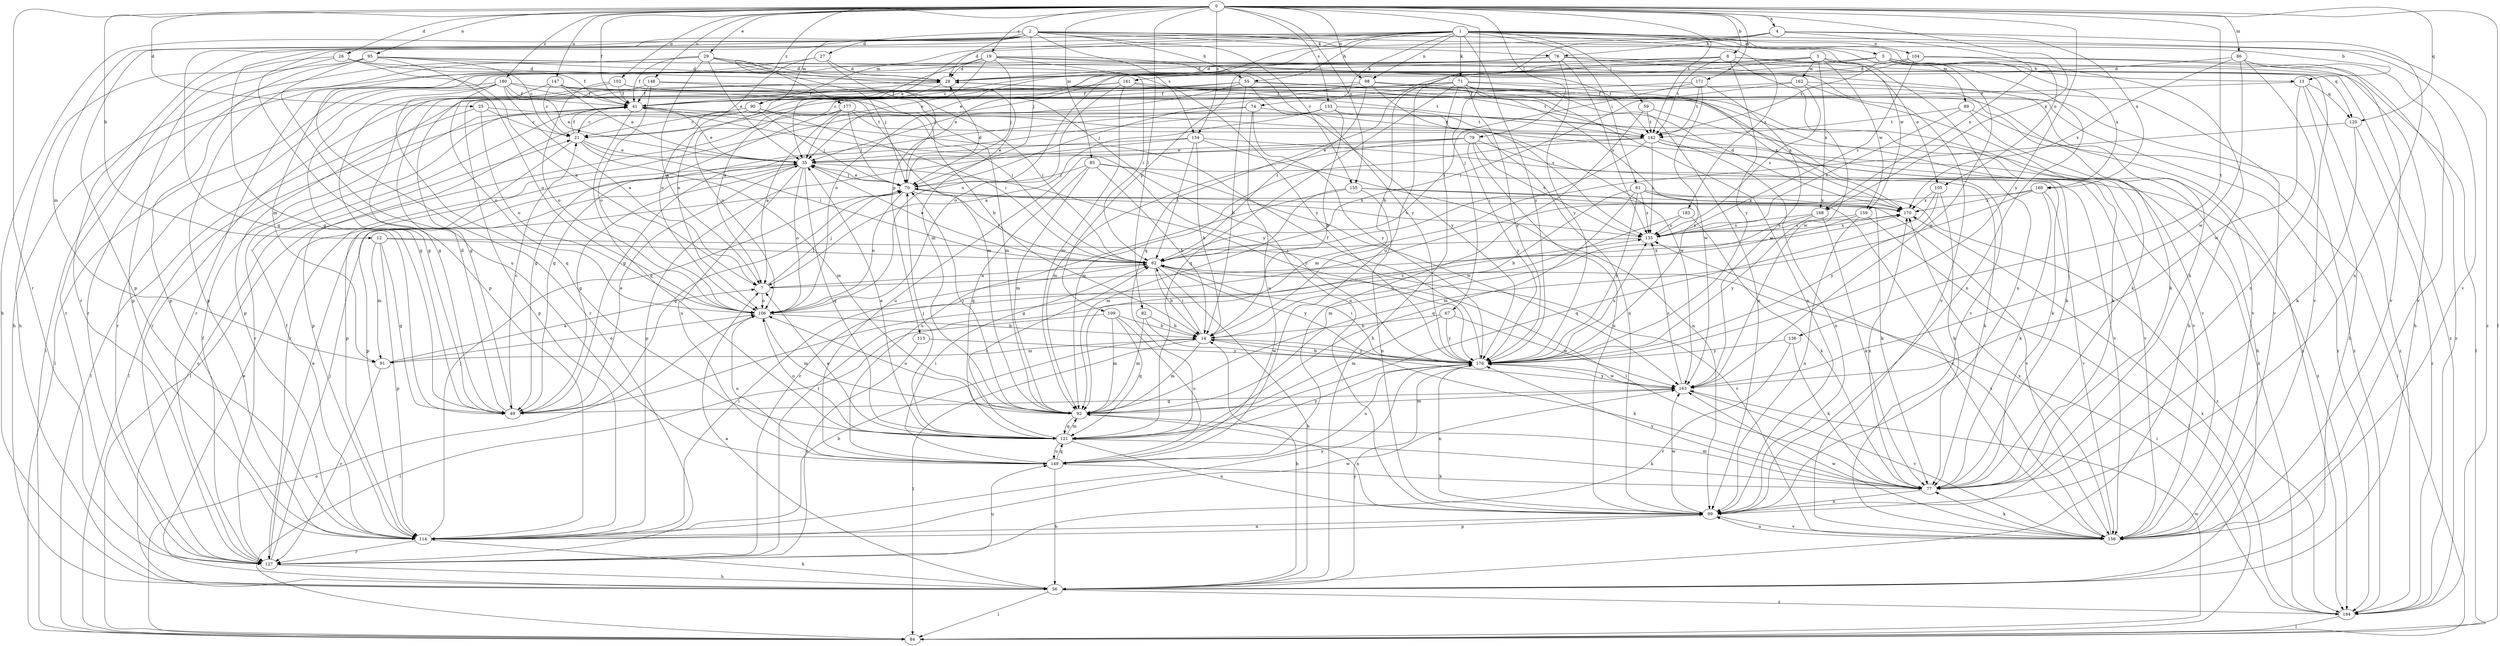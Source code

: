 strict digraph  {
0;
1;
2;
3;
4;
5;
7;
8;
12;
13;
14;
19;
21;
25;
26;
27;
28;
29;
35;
41;
49;
55;
56;
59;
61;
62;
67;
70;
71;
74;
76;
77;
79;
82;
84;
85;
86;
89;
90;
91;
92;
95;
98;
99;
102;
104;
105;
106;
109;
113;
114;
120;
121;
127;
133;
134;
135;
136;
142;
147;
148;
149;
155;
156;
159;
161;
162;
163;
168;
169;
170;
171;
176;
177;
180;
183;
184;
0 -> 4  [label=a];
0 -> 8  [label=b];
0 -> 12  [label=b];
0 -> 19  [label=c];
0 -> 25  [label=d];
0 -> 26  [label=d];
0 -> 29  [label=e];
0 -> 41  [label=f];
0 -> 67  [label=j];
0 -> 79  [label=l];
0 -> 82  [label=l];
0 -> 84  [label=l];
0 -> 85  [label=m];
0 -> 86  [label=m];
0 -> 95  [label=n];
0 -> 98  [label=n];
0 -> 102  [label=o];
0 -> 120  [label=q];
0 -> 127  [label=r];
0 -> 133  [label=s];
0 -> 134  [label=s];
0 -> 136  [label=t];
0 -> 142  [label=t];
0 -> 147  [label=u];
0 -> 148  [label=u];
0 -> 155  [label=v];
0 -> 168  [label=x];
0 -> 171  [label=y];
0 -> 176  [label=y];
0 -> 177  [label=z];
0 -> 180  [label=z];
1 -> 5  [label=a];
1 -> 35  [label=e];
1 -> 49  [label=g];
1 -> 55  [label=h];
1 -> 59  [label=i];
1 -> 61  [label=i];
1 -> 71  [label=k];
1 -> 74  [label=k];
1 -> 89  [label=m];
1 -> 90  [label=m];
1 -> 98  [label=n];
1 -> 104  [label=o];
1 -> 105  [label=o];
1 -> 109  [label=p];
1 -> 113  [label=p];
1 -> 127  [label=r];
1 -> 176  [label=y];
1 -> 183  [label=z];
1 -> 184  [label=z];
2 -> 13  [label=b];
2 -> 27  [label=d];
2 -> 28  [label=d];
2 -> 49  [label=g];
2 -> 55  [label=h];
2 -> 56  [label=h];
2 -> 70  [label=j];
2 -> 76  [label=k];
2 -> 90  [label=m];
2 -> 91  [label=m];
2 -> 114  [label=p];
2 -> 134  [label=s];
2 -> 155  [label=v];
2 -> 156  [label=v];
2 -> 159  [label=w];
3 -> 99  [label=n];
3 -> 105  [label=o];
3 -> 106  [label=o];
3 -> 127  [label=r];
3 -> 159  [label=w];
3 -> 161  [label=w];
3 -> 162  [label=w];
3 -> 168  [label=x];
4 -> 76  [label=k];
4 -> 99  [label=n];
4 -> 114  [label=p];
4 -> 149  [label=u];
4 -> 168  [label=x];
4 -> 169  [label=x];
5 -> 13  [label=b];
5 -> 21  [label=c];
5 -> 84  [label=l];
5 -> 91  [label=m];
5 -> 99  [label=n];
5 -> 106  [label=o];
5 -> 142  [label=t];
5 -> 163  [label=w];
5 -> 169  [label=x];
7 -> 70  [label=j];
7 -> 106  [label=o];
7 -> 170  [label=x];
8 -> 7  [label=a];
8 -> 14  [label=b];
8 -> 28  [label=d];
8 -> 35  [label=e];
8 -> 56  [label=h];
8 -> 120  [label=q];
8 -> 142  [label=t];
8 -> 163  [label=w];
8 -> 176  [label=y];
12 -> 49  [label=g];
12 -> 62  [label=l];
12 -> 91  [label=m];
12 -> 114  [label=p];
12 -> 156  [label=v];
13 -> 41  [label=f];
13 -> 56  [label=h];
13 -> 120  [label=q];
13 -> 163  [label=w];
13 -> 184  [label=z];
14 -> 62  [label=i];
14 -> 77  [label=k];
14 -> 84  [label=l];
14 -> 91  [label=m];
14 -> 92  [label=m];
14 -> 176  [label=y];
19 -> 28  [label=d];
19 -> 35  [label=e];
19 -> 62  [label=i];
19 -> 70  [label=j];
19 -> 84  [label=l];
19 -> 106  [label=o];
19 -> 142  [label=t];
19 -> 156  [label=v];
19 -> 176  [label=y];
21 -> 35  [label=e];
21 -> 41  [label=f];
21 -> 62  [label=i];
21 -> 92  [label=m];
21 -> 114  [label=p];
25 -> 21  [label=c];
25 -> 77  [label=k];
25 -> 84  [label=l];
25 -> 106  [label=o];
26 -> 7  [label=a];
26 -> 28  [label=d];
26 -> 41  [label=f];
26 -> 114  [label=p];
26 -> 127  [label=r];
27 -> 28  [label=d];
27 -> 70  [label=j];
27 -> 106  [label=o];
27 -> 127  [label=r];
28 -> 41  [label=f];
28 -> 106  [label=o];
28 -> 127  [label=r];
28 -> 156  [label=v];
28 -> 184  [label=z];
29 -> 7  [label=a];
29 -> 28  [label=d];
29 -> 35  [label=e];
29 -> 41  [label=f];
29 -> 56  [label=h];
29 -> 70  [label=j];
29 -> 92  [label=m];
29 -> 114  [label=p];
35 -> 49  [label=g];
35 -> 70  [label=j];
35 -> 106  [label=o];
35 -> 114  [label=p];
35 -> 121  [label=q];
35 -> 149  [label=u];
35 -> 176  [label=y];
41 -> 21  [label=c];
41 -> 35  [label=e];
41 -> 121  [label=q];
41 -> 127  [label=r];
41 -> 176  [label=y];
41 -> 184  [label=z];
49 -> 21  [label=c];
49 -> 28  [label=d];
49 -> 35  [label=e];
55 -> 14  [label=b];
55 -> 35  [label=e];
55 -> 41  [label=f];
55 -> 114  [label=p];
55 -> 142  [label=t];
55 -> 156  [label=v];
55 -> 176  [label=y];
56 -> 7  [label=a];
56 -> 14  [label=b];
56 -> 21  [label=c];
56 -> 35  [label=e];
56 -> 84  [label=l];
56 -> 176  [label=y];
56 -> 184  [label=z];
59 -> 142  [label=t];
59 -> 149  [label=u];
59 -> 156  [label=v];
61 -> 14  [label=b];
61 -> 77  [label=k];
61 -> 121  [label=q];
61 -> 135  [label=s];
61 -> 170  [label=x];
61 -> 176  [label=y];
61 -> 184  [label=z];
62 -> 7  [label=a];
62 -> 14  [label=b];
62 -> 35  [label=e];
62 -> 56  [label=h];
62 -> 70  [label=j];
62 -> 176  [label=y];
67 -> 14  [label=b];
67 -> 92  [label=m];
67 -> 163  [label=w];
67 -> 176  [label=y];
70 -> 28  [label=d];
70 -> 35  [label=e];
70 -> 49  [label=g];
70 -> 106  [label=o];
70 -> 135  [label=s];
70 -> 156  [label=v];
70 -> 170  [label=x];
71 -> 41  [label=f];
71 -> 56  [label=h];
71 -> 70  [label=j];
71 -> 99  [label=n];
71 -> 114  [label=p];
71 -> 121  [label=q];
71 -> 156  [label=v];
71 -> 163  [label=w];
71 -> 170  [label=x];
71 -> 176  [label=y];
74 -> 49  [label=g];
74 -> 127  [label=r];
74 -> 142  [label=t];
74 -> 149  [label=u];
74 -> 176  [label=y];
76 -> 28  [label=d];
76 -> 127  [label=r];
76 -> 135  [label=s];
76 -> 156  [label=v];
76 -> 176  [label=y];
76 -> 184  [label=z];
77 -> 62  [label=i];
77 -> 92  [label=m];
77 -> 99  [label=n];
77 -> 170  [label=x];
77 -> 176  [label=y];
79 -> 35  [label=e];
79 -> 92  [label=m];
79 -> 99  [label=n];
79 -> 135  [label=s];
79 -> 149  [label=u];
79 -> 156  [label=v];
79 -> 176  [label=y];
82 -> 14  [label=b];
82 -> 92  [label=m];
82 -> 163  [label=w];
84 -> 106  [label=o];
84 -> 163  [label=w];
85 -> 14  [label=b];
85 -> 70  [label=j];
85 -> 77  [label=k];
85 -> 92  [label=m];
85 -> 121  [label=q];
85 -> 163  [label=w];
86 -> 28  [label=d];
86 -> 99  [label=n];
86 -> 156  [label=v];
86 -> 163  [label=w];
86 -> 170  [label=x];
89 -> 56  [label=h];
89 -> 84  [label=l];
89 -> 135  [label=s];
89 -> 142  [label=t];
90 -> 21  [label=c];
90 -> 62  [label=i];
90 -> 70  [label=j];
90 -> 84  [label=l];
90 -> 99  [label=n];
90 -> 114  [label=p];
91 -> 7  [label=a];
91 -> 106  [label=o];
91 -> 127  [label=r];
92 -> 70  [label=j];
92 -> 99  [label=n];
92 -> 106  [label=o];
92 -> 121  [label=q];
95 -> 21  [label=c];
95 -> 28  [label=d];
95 -> 56  [label=h];
95 -> 77  [label=k];
95 -> 106  [label=o];
95 -> 114  [label=p];
95 -> 149  [label=u];
95 -> 176  [label=y];
98 -> 21  [label=c];
98 -> 41  [label=f];
98 -> 62  [label=i];
98 -> 99  [label=n];
98 -> 135  [label=s];
98 -> 170  [label=x];
99 -> 114  [label=p];
99 -> 156  [label=v];
99 -> 163  [label=w];
102 -> 14  [label=b];
102 -> 41  [label=f];
102 -> 49  [label=g];
102 -> 99  [label=n];
102 -> 106  [label=o];
104 -> 28  [label=d];
104 -> 56  [label=h];
104 -> 121  [label=q];
104 -> 135  [label=s];
104 -> 156  [label=v];
104 -> 184  [label=z];
105 -> 77  [label=k];
105 -> 121  [label=q];
105 -> 170  [label=x];
105 -> 176  [label=y];
106 -> 14  [label=b];
106 -> 92  [label=m];
106 -> 135  [label=s];
106 -> 149  [label=u];
109 -> 14  [label=b];
109 -> 84  [label=l];
109 -> 92  [label=m];
109 -> 121  [label=q];
109 -> 149  [label=u];
113 -> 127  [label=r];
113 -> 176  [label=y];
114 -> 14  [label=b];
114 -> 41  [label=f];
114 -> 56  [label=h];
114 -> 62  [label=i];
114 -> 70  [label=j];
114 -> 99  [label=n];
114 -> 127  [label=r];
114 -> 163  [label=w];
114 -> 176  [label=y];
120 -> 77  [label=k];
120 -> 92  [label=m];
120 -> 184  [label=z];
121 -> 7  [label=a];
121 -> 35  [label=e];
121 -> 62  [label=i];
121 -> 70  [label=j];
121 -> 77  [label=k];
121 -> 92  [label=m];
121 -> 99  [label=n];
121 -> 106  [label=o];
121 -> 149  [label=u];
121 -> 176  [label=y];
127 -> 35  [label=e];
127 -> 41  [label=f];
127 -> 56  [label=h];
127 -> 70  [label=j];
127 -> 149  [label=u];
133 -> 7  [label=a];
133 -> 14  [label=b];
133 -> 49  [label=g];
133 -> 77  [label=k];
133 -> 142  [label=t];
134 -> 14  [label=b];
134 -> 35  [label=e];
134 -> 62  [label=i];
134 -> 77  [label=k];
134 -> 99  [label=n];
134 -> 114  [label=p];
135 -> 62  [label=i];
135 -> 170  [label=x];
136 -> 77  [label=k];
136 -> 127  [label=r];
136 -> 176  [label=y];
142 -> 35  [label=e];
142 -> 62  [label=i];
142 -> 92  [label=m];
142 -> 99  [label=n];
142 -> 135  [label=s];
142 -> 156  [label=v];
142 -> 184  [label=z];
147 -> 21  [label=c];
147 -> 35  [label=e];
147 -> 41  [label=f];
147 -> 92  [label=m];
147 -> 121  [label=q];
147 -> 184  [label=z];
148 -> 41  [label=f];
148 -> 49  [label=g];
148 -> 62  [label=i];
148 -> 92  [label=m];
148 -> 106  [label=o];
149 -> 56  [label=h];
149 -> 62  [label=i];
149 -> 77  [label=k];
149 -> 121  [label=q];
155 -> 92  [label=m];
155 -> 99  [label=n];
155 -> 149  [label=u];
155 -> 156  [label=v];
155 -> 170  [label=x];
156 -> 77  [label=k];
156 -> 99  [label=n];
156 -> 135  [label=s];
156 -> 163  [label=w];
156 -> 170  [label=x];
159 -> 49  [label=g];
159 -> 84  [label=l];
159 -> 99  [label=n];
159 -> 135  [label=s];
161 -> 41  [label=f];
161 -> 49  [label=g];
161 -> 92  [label=m];
161 -> 106  [label=o];
161 -> 142  [label=t];
161 -> 184  [label=z];
162 -> 41  [label=f];
162 -> 62  [label=i];
162 -> 77  [label=k];
162 -> 135  [label=s];
162 -> 156  [label=v];
163 -> 49  [label=g];
163 -> 92  [label=m];
163 -> 135  [label=s];
163 -> 156  [label=v];
163 -> 176  [label=y];
168 -> 77  [label=k];
168 -> 92  [label=m];
168 -> 135  [label=s];
168 -> 176  [label=y];
169 -> 77  [label=k];
169 -> 92  [label=m];
169 -> 127  [label=r];
169 -> 156  [label=v];
169 -> 170  [label=x];
170 -> 28  [label=d];
170 -> 135  [label=s];
171 -> 41  [label=f];
171 -> 62  [label=i];
171 -> 142  [label=t];
171 -> 163  [label=w];
171 -> 176  [label=y];
176 -> 14  [label=b];
176 -> 41  [label=f];
176 -> 62  [label=i];
176 -> 99  [label=n];
176 -> 135  [label=s];
176 -> 149  [label=u];
176 -> 163  [label=w];
177 -> 7  [label=a];
177 -> 49  [label=g];
177 -> 70  [label=j];
177 -> 84  [label=l];
177 -> 142  [label=t];
177 -> 163  [label=w];
180 -> 7  [label=a];
180 -> 35  [label=e];
180 -> 41  [label=f];
180 -> 49  [label=g];
180 -> 62  [label=i];
180 -> 77  [label=k];
180 -> 84  [label=l];
180 -> 106  [label=o];
180 -> 127  [label=r];
183 -> 77  [label=k];
183 -> 127  [label=r];
183 -> 135  [label=s];
184 -> 62  [label=i];
184 -> 84  [label=l];
184 -> 170  [label=x];
}

